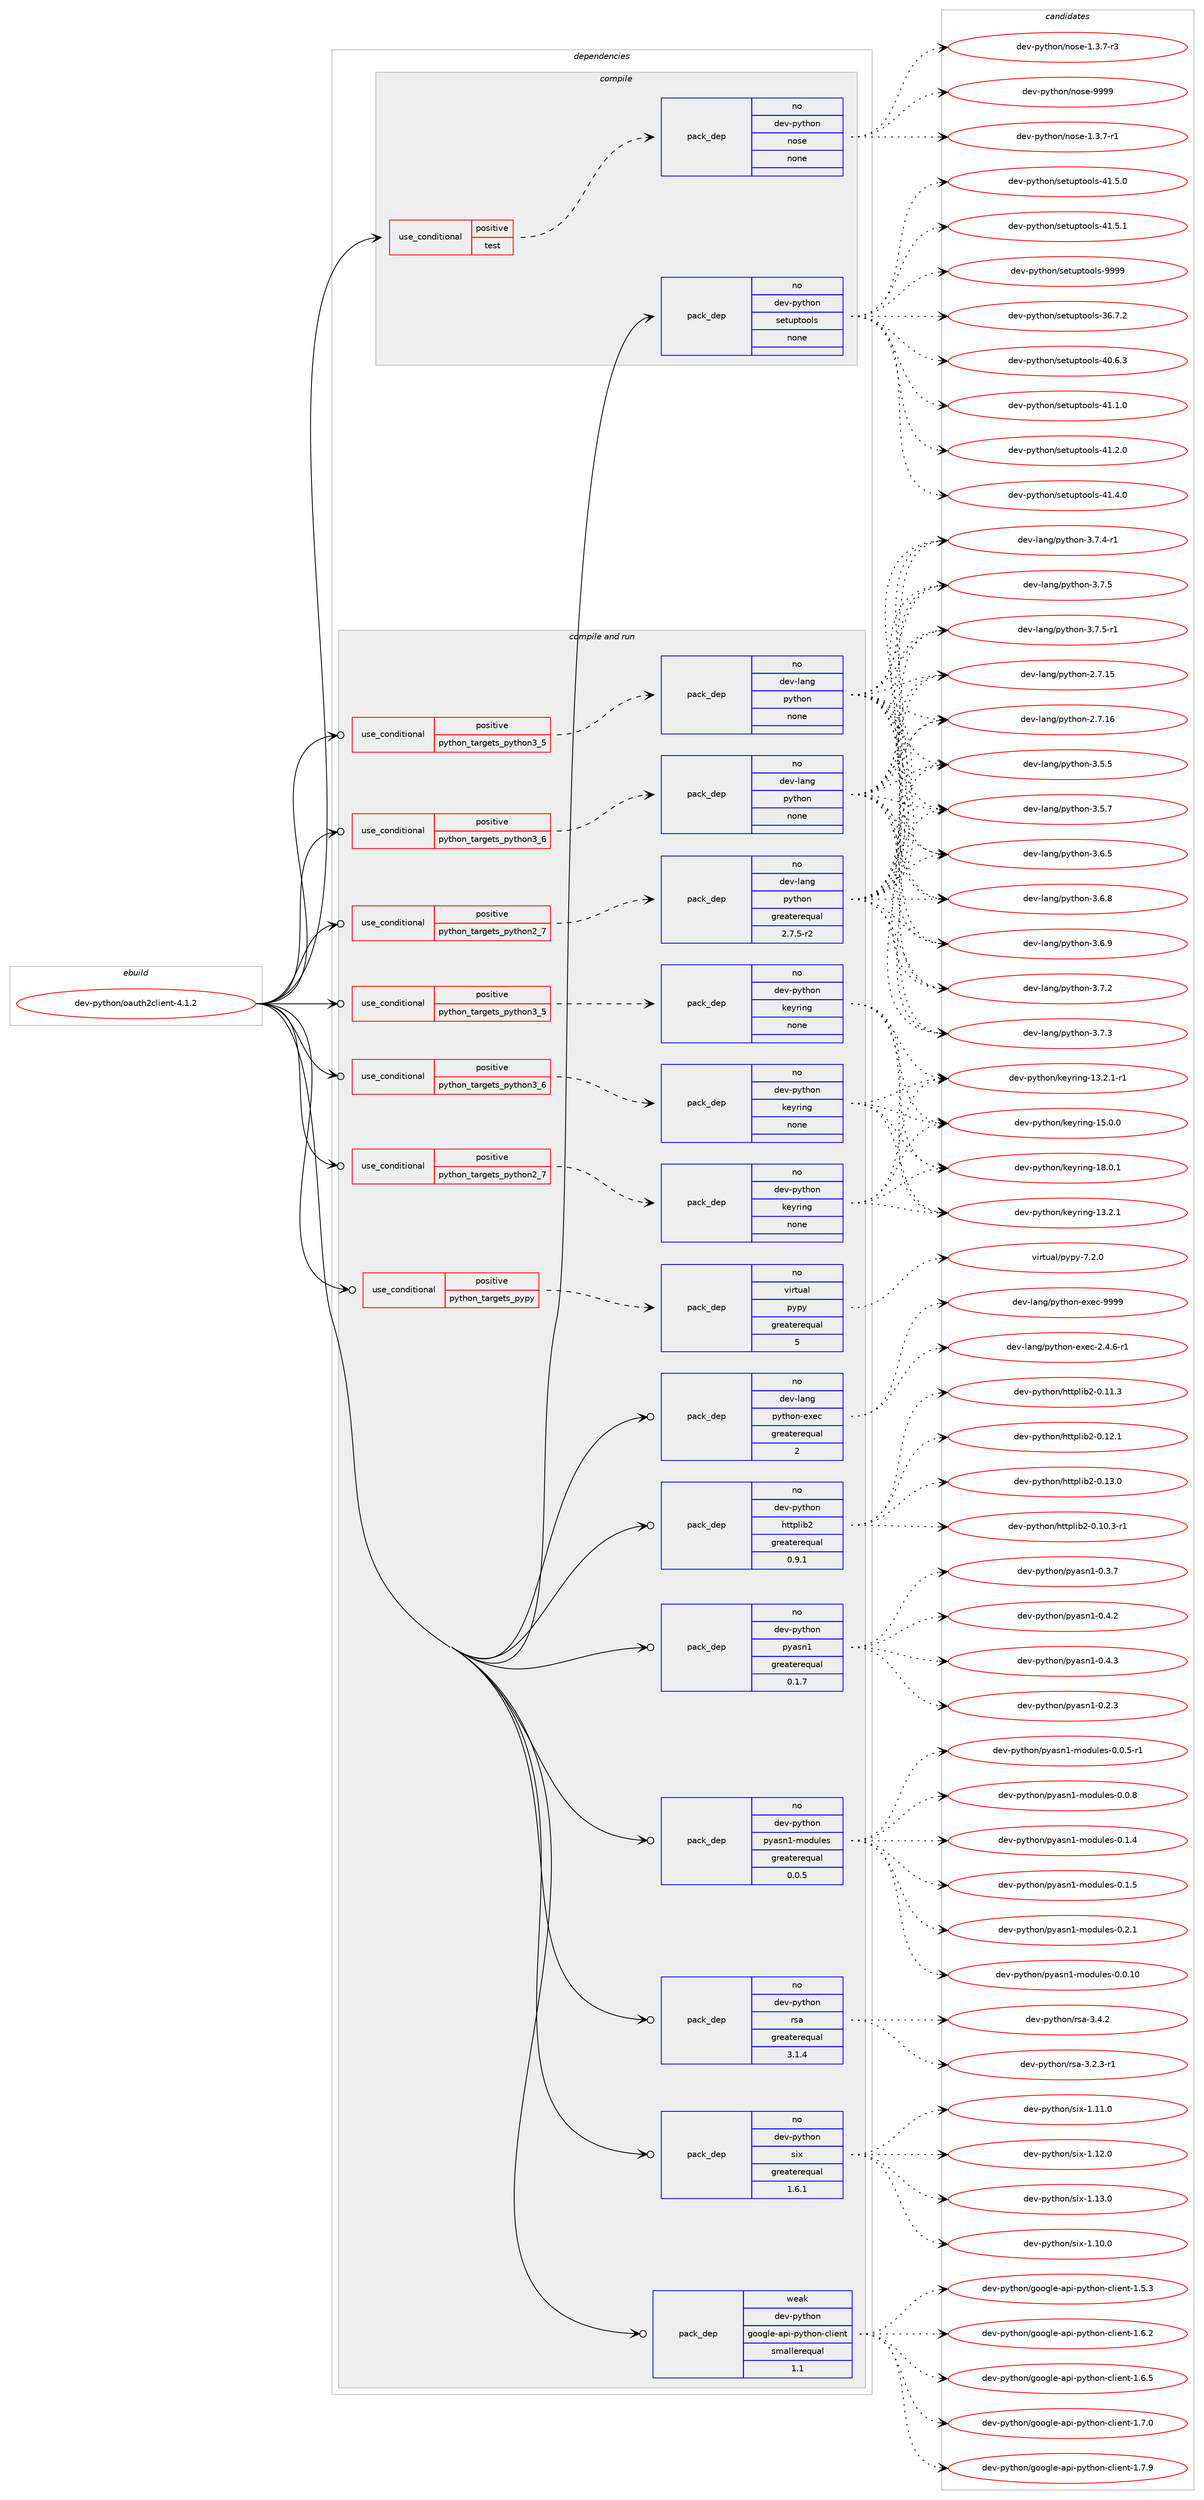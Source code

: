 digraph prolog {

# *************
# Graph options
# *************

newrank=true;
concentrate=true;
compound=true;
graph [rankdir=LR,fontname=Helvetica,fontsize=10,ranksep=1.5];#, ranksep=2.5, nodesep=0.2];
edge  [arrowhead=vee];
node  [fontname=Helvetica,fontsize=10];

# **********
# The ebuild
# **********

subgraph cluster_leftcol {
color=gray;
rank=same;
label=<<i>ebuild</i>>;
id [label="dev-python/oauth2client-4.1.2", color=red, width=4, href="../dev-python/oauth2client-4.1.2.svg"];
}

# ****************
# The dependencies
# ****************

subgraph cluster_midcol {
color=gray;
label=<<i>dependencies</i>>;
subgraph cluster_compile {
fillcolor="#eeeeee";
style=filled;
label=<<i>compile</i>>;
subgraph cond143465 {
dependency617610 [label=<<TABLE BORDER="0" CELLBORDER="1" CELLSPACING="0" CELLPADDING="4"><TR><TD ROWSPAN="3" CELLPADDING="10">use_conditional</TD></TR><TR><TD>positive</TD></TR><TR><TD>test</TD></TR></TABLE>>, shape=none, color=red];
subgraph pack462337 {
dependency617611 [label=<<TABLE BORDER="0" CELLBORDER="1" CELLSPACING="0" CELLPADDING="4" WIDTH="220"><TR><TD ROWSPAN="6" CELLPADDING="30">pack_dep</TD></TR><TR><TD WIDTH="110">no</TD></TR><TR><TD>dev-python</TD></TR><TR><TD>nose</TD></TR><TR><TD>none</TD></TR><TR><TD></TD></TR></TABLE>>, shape=none, color=blue];
}
dependency617610:e -> dependency617611:w [weight=20,style="dashed",arrowhead="vee"];
}
id:e -> dependency617610:w [weight=20,style="solid",arrowhead="vee"];
subgraph pack462338 {
dependency617612 [label=<<TABLE BORDER="0" CELLBORDER="1" CELLSPACING="0" CELLPADDING="4" WIDTH="220"><TR><TD ROWSPAN="6" CELLPADDING="30">pack_dep</TD></TR><TR><TD WIDTH="110">no</TD></TR><TR><TD>dev-python</TD></TR><TR><TD>setuptools</TD></TR><TR><TD>none</TD></TR><TR><TD></TD></TR></TABLE>>, shape=none, color=blue];
}
id:e -> dependency617612:w [weight=20,style="solid",arrowhead="vee"];
}
subgraph cluster_compileandrun {
fillcolor="#eeeeee";
style=filled;
label=<<i>compile and run</i>>;
subgraph cond143466 {
dependency617613 [label=<<TABLE BORDER="0" CELLBORDER="1" CELLSPACING="0" CELLPADDING="4"><TR><TD ROWSPAN="3" CELLPADDING="10">use_conditional</TD></TR><TR><TD>positive</TD></TR><TR><TD>python_targets_pypy</TD></TR></TABLE>>, shape=none, color=red];
subgraph pack462339 {
dependency617614 [label=<<TABLE BORDER="0" CELLBORDER="1" CELLSPACING="0" CELLPADDING="4" WIDTH="220"><TR><TD ROWSPAN="6" CELLPADDING="30">pack_dep</TD></TR><TR><TD WIDTH="110">no</TD></TR><TR><TD>virtual</TD></TR><TR><TD>pypy</TD></TR><TR><TD>greaterequal</TD></TR><TR><TD>5</TD></TR></TABLE>>, shape=none, color=blue];
}
dependency617613:e -> dependency617614:w [weight=20,style="dashed",arrowhead="vee"];
}
id:e -> dependency617613:w [weight=20,style="solid",arrowhead="odotvee"];
subgraph cond143467 {
dependency617615 [label=<<TABLE BORDER="0" CELLBORDER="1" CELLSPACING="0" CELLPADDING="4"><TR><TD ROWSPAN="3" CELLPADDING="10">use_conditional</TD></TR><TR><TD>positive</TD></TR><TR><TD>python_targets_python2_7</TD></TR></TABLE>>, shape=none, color=red];
subgraph pack462340 {
dependency617616 [label=<<TABLE BORDER="0" CELLBORDER="1" CELLSPACING="0" CELLPADDING="4" WIDTH="220"><TR><TD ROWSPAN="6" CELLPADDING="30">pack_dep</TD></TR><TR><TD WIDTH="110">no</TD></TR><TR><TD>dev-lang</TD></TR><TR><TD>python</TD></TR><TR><TD>greaterequal</TD></TR><TR><TD>2.7.5-r2</TD></TR></TABLE>>, shape=none, color=blue];
}
dependency617615:e -> dependency617616:w [weight=20,style="dashed",arrowhead="vee"];
}
id:e -> dependency617615:w [weight=20,style="solid",arrowhead="odotvee"];
subgraph cond143468 {
dependency617617 [label=<<TABLE BORDER="0" CELLBORDER="1" CELLSPACING="0" CELLPADDING="4"><TR><TD ROWSPAN="3" CELLPADDING="10">use_conditional</TD></TR><TR><TD>positive</TD></TR><TR><TD>python_targets_python2_7</TD></TR></TABLE>>, shape=none, color=red];
subgraph pack462341 {
dependency617618 [label=<<TABLE BORDER="0" CELLBORDER="1" CELLSPACING="0" CELLPADDING="4" WIDTH="220"><TR><TD ROWSPAN="6" CELLPADDING="30">pack_dep</TD></TR><TR><TD WIDTH="110">no</TD></TR><TR><TD>dev-python</TD></TR><TR><TD>keyring</TD></TR><TR><TD>none</TD></TR><TR><TD></TD></TR></TABLE>>, shape=none, color=blue];
}
dependency617617:e -> dependency617618:w [weight=20,style="dashed",arrowhead="vee"];
}
id:e -> dependency617617:w [weight=20,style="solid",arrowhead="odotvee"];
subgraph cond143469 {
dependency617619 [label=<<TABLE BORDER="0" CELLBORDER="1" CELLSPACING="0" CELLPADDING="4"><TR><TD ROWSPAN="3" CELLPADDING="10">use_conditional</TD></TR><TR><TD>positive</TD></TR><TR><TD>python_targets_python3_5</TD></TR></TABLE>>, shape=none, color=red];
subgraph pack462342 {
dependency617620 [label=<<TABLE BORDER="0" CELLBORDER="1" CELLSPACING="0" CELLPADDING="4" WIDTH="220"><TR><TD ROWSPAN="6" CELLPADDING="30">pack_dep</TD></TR><TR><TD WIDTH="110">no</TD></TR><TR><TD>dev-lang</TD></TR><TR><TD>python</TD></TR><TR><TD>none</TD></TR><TR><TD></TD></TR></TABLE>>, shape=none, color=blue];
}
dependency617619:e -> dependency617620:w [weight=20,style="dashed",arrowhead="vee"];
}
id:e -> dependency617619:w [weight=20,style="solid",arrowhead="odotvee"];
subgraph cond143470 {
dependency617621 [label=<<TABLE BORDER="0" CELLBORDER="1" CELLSPACING="0" CELLPADDING="4"><TR><TD ROWSPAN="3" CELLPADDING="10">use_conditional</TD></TR><TR><TD>positive</TD></TR><TR><TD>python_targets_python3_5</TD></TR></TABLE>>, shape=none, color=red];
subgraph pack462343 {
dependency617622 [label=<<TABLE BORDER="0" CELLBORDER="1" CELLSPACING="0" CELLPADDING="4" WIDTH="220"><TR><TD ROWSPAN="6" CELLPADDING="30">pack_dep</TD></TR><TR><TD WIDTH="110">no</TD></TR><TR><TD>dev-python</TD></TR><TR><TD>keyring</TD></TR><TR><TD>none</TD></TR><TR><TD></TD></TR></TABLE>>, shape=none, color=blue];
}
dependency617621:e -> dependency617622:w [weight=20,style="dashed",arrowhead="vee"];
}
id:e -> dependency617621:w [weight=20,style="solid",arrowhead="odotvee"];
subgraph cond143471 {
dependency617623 [label=<<TABLE BORDER="0" CELLBORDER="1" CELLSPACING="0" CELLPADDING="4"><TR><TD ROWSPAN="3" CELLPADDING="10">use_conditional</TD></TR><TR><TD>positive</TD></TR><TR><TD>python_targets_python3_6</TD></TR></TABLE>>, shape=none, color=red];
subgraph pack462344 {
dependency617624 [label=<<TABLE BORDER="0" CELLBORDER="1" CELLSPACING="0" CELLPADDING="4" WIDTH="220"><TR><TD ROWSPAN="6" CELLPADDING="30">pack_dep</TD></TR><TR><TD WIDTH="110">no</TD></TR><TR><TD>dev-lang</TD></TR><TR><TD>python</TD></TR><TR><TD>none</TD></TR><TR><TD></TD></TR></TABLE>>, shape=none, color=blue];
}
dependency617623:e -> dependency617624:w [weight=20,style="dashed",arrowhead="vee"];
}
id:e -> dependency617623:w [weight=20,style="solid",arrowhead="odotvee"];
subgraph cond143472 {
dependency617625 [label=<<TABLE BORDER="0" CELLBORDER="1" CELLSPACING="0" CELLPADDING="4"><TR><TD ROWSPAN="3" CELLPADDING="10">use_conditional</TD></TR><TR><TD>positive</TD></TR><TR><TD>python_targets_python3_6</TD></TR></TABLE>>, shape=none, color=red];
subgraph pack462345 {
dependency617626 [label=<<TABLE BORDER="0" CELLBORDER="1" CELLSPACING="0" CELLPADDING="4" WIDTH="220"><TR><TD ROWSPAN="6" CELLPADDING="30">pack_dep</TD></TR><TR><TD WIDTH="110">no</TD></TR><TR><TD>dev-python</TD></TR><TR><TD>keyring</TD></TR><TR><TD>none</TD></TR><TR><TD></TD></TR></TABLE>>, shape=none, color=blue];
}
dependency617625:e -> dependency617626:w [weight=20,style="dashed",arrowhead="vee"];
}
id:e -> dependency617625:w [weight=20,style="solid",arrowhead="odotvee"];
subgraph pack462346 {
dependency617627 [label=<<TABLE BORDER="0" CELLBORDER="1" CELLSPACING="0" CELLPADDING="4" WIDTH="220"><TR><TD ROWSPAN="6" CELLPADDING="30">pack_dep</TD></TR><TR><TD WIDTH="110">no</TD></TR><TR><TD>dev-lang</TD></TR><TR><TD>python-exec</TD></TR><TR><TD>greaterequal</TD></TR><TR><TD>2</TD></TR></TABLE>>, shape=none, color=blue];
}
id:e -> dependency617627:w [weight=20,style="solid",arrowhead="odotvee"];
subgraph pack462347 {
dependency617628 [label=<<TABLE BORDER="0" CELLBORDER="1" CELLSPACING="0" CELLPADDING="4" WIDTH="220"><TR><TD ROWSPAN="6" CELLPADDING="30">pack_dep</TD></TR><TR><TD WIDTH="110">no</TD></TR><TR><TD>dev-python</TD></TR><TR><TD>httplib2</TD></TR><TR><TD>greaterequal</TD></TR><TR><TD>0.9.1</TD></TR></TABLE>>, shape=none, color=blue];
}
id:e -> dependency617628:w [weight=20,style="solid",arrowhead="odotvee"];
subgraph pack462348 {
dependency617629 [label=<<TABLE BORDER="0" CELLBORDER="1" CELLSPACING="0" CELLPADDING="4" WIDTH="220"><TR><TD ROWSPAN="6" CELLPADDING="30">pack_dep</TD></TR><TR><TD WIDTH="110">no</TD></TR><TR><TD>dev-python</TD></TR><TR><TD>pyasn1</TD></TR><TR><TD>greaterequal</TD></TR><TR><TD>0.1.7</TD></TR></TABLE>>, shape=none, color=blue];
}
id:e -> dependency617629:w [weight=20,style="solid",arrowhead="odotvee"];
subgraph pack462349 {
dependency617630 [label=<<TABLE BORDER="0" CELLBORDER="1" CELLSPACING="0" CELLPADDING="4" WIDTH="220"><TR><TD ROWSPAN="6" CELLPADDING="30">pack_dep</TD></TR><TR><TD WIDTH="110">no</TD></TR><TR><TD>dev-python</TD></TR><TR><TD>pyasn1-modules</TD></TR><TR><TD>greaterequal</TD></TR><TR><TD>0.0.5</TD></TR></TABLE>>, shape=none, color=blue];
}
id:e -> dependency617630:w [weight=20,style="solid",arrowhead="odotvee"];
subgraph pack462350 {
dependency617631 [label=<<TABLE BORDER="0" CELLBORDER="1" CELLSPACING="0" CELLPADDING="4" WIDTH="220"><TR><TD ROWSPAN="6" CELLPADDING="30">pack_dep</TD></TR><TR><TD WIDTH="110">no</TD></TR><TR><TD>dev-python</TD></TR><TR><TD>rsa</TD></TR><TR><TD>greaterequal</TD></TR><TR><TD>3.1.4</TD></TR></TABLE>>, shape=none, color=blue];
}
id:e -> dependency617631:w [weight=20,style="solid",arrowhead="odotvee"];
subgraph pack462351 {
dependency617632 [label=<<TABLE BORDER="0" CELLBORDER="1" CELLSPACING="0" CELLPADDING="4" WIDTH="220"><TR><TD ROWSPAN="6" CELLPADDING="30">pack_dep</TD></TR><TR><TD WIDTH="110">no</TD></TR><TR><TD>dev-python</TD></TR><TR><TD>six</TD></TR><TR><TD>greaterequal</TD></TR><TR><TD>1.6.1</TD></TR></TABLE>>, shape=none, color=blue];
}
id:e -> dependency617632:w [weight=20,style="solid",arrowhead="odotvee"];
subgraph pack462352 {
dependency617633 [label=<<TABLE BORDER="0" CELLBORDER="1" CELLSPACING="0" CELLPADDING="4" WIDTH="220"><TR><TD ROWSPAN="6" CELLPADDING="30">pack_dep</TD></TR><TR><TD WIDTH="110">weak</TD></TR><TR><TD>dev-python</TD></TR><TR><TD>google-api-python-client</TD></TR><TR><TD>smallerequal</TD></TR><TR><TD>1.1</TD></TR></TABLE>>, shape=none, color=blue];
}
id:e -> dependency617633:w [weight=20,style="solid",arrowhead="odotvee"];
}
subgraph cluster_run {
fillcolor="#eeeeee";
style=filled;
label=<<i>run</i>>;
}
}

# **************
# The candidates
# **************

subgraph cluster_choices {
rank=same;
color=gray;
label=<<i>candidates</i>>;

subgraph choice462337 {
color=black;
nodesep=1;
choice10010111845112121116104111110471101111151014549465146554511449 [label="dev-python/nose-1.3.7-r1", color=red, width=4,href="../dev-python/nose-1.3.7-r1.svg"];
choice10010111845112121116104111110471101111151014549465146554511451 [label="dev-python/nose-1.3.7-r3", color=red, width=4,href="../dev-python/nose-1.3.7-r3.svg"];
choice10010111845112121116104111110471101111151014557575757 [label="dev-python/nose-9999", color=red, width=4,href="../dev-python/nose-9999.svg"];
dependency617611:e -> choice10010111845112121116104111110471101111151014549465146554511449:w [style=dotted,weight="100"];
dependency617611:e -> choice10010111845112121116104111110471101111151014549465146554511451:w [style=dotted,weight="100"];
dependency617611:e -> choice10010111845112121116104111110471101111151014557575757:w [style=dotted,weight="100"];
}
subgraph choice462338 {
color=black;
nodesep=1;
choice100101118451121211161041111104711510111611711211611111110811545515446554650 [label="dev-python/setuptools-36.7.2", color=red, width=4,href="../dev-python/setuptools-36.7.2.svg"];
choice100101118451121211161041111104711510111611711211611111110811545524846544651 [label="dev-python/setuptools-40.6.3", color=red, width=4,href="../dev-python/setuptools-40.6.3.svg"];
choice100101118451121211161041111104711510111611711211611111110811545524946494648 [label="dev-python/setuptools-41.1.0", color=red, width=4,href="../dev-python/setuptools-41.1.0.svg"];
choice100101118451121211161041111104711510111611711211611111110811545524946504648 [label="dev-python/setuptools-41.2.0", color=red, width=4,href="../dev-python/setuptools-41.2.0.svg"];
choice100101118451121211161041111104711510111611711211611111110811545524946524648 [label="dev-python/setuptools-41.4.0", color=red, width=4,href="../dev-python/setuptools-41.4.0.svg"];
choice100101118451121211161041111104711510111611711211611111110811545524946534648 [label="dev-python/setuptools-41.5.0", color=red, width=4,href="../dev-python/setuptools-41.5.0.svg"];
choice100101118451121211161041111104711510111611711211611111110811545524946534649 [label="dev-python/setuptools-41.5.1", color=red, width=4,href="../dev-python/setuptools-41.5.1.svg"];
choice10010111845112121116104111110471151011161171121161111111081154557575757 [label="dev-python/setuptools-9999", color=red, width=4,href="../dev-python/setuptools-9999.svg"];
dependency617612:e -> choice100101118451121211161041111104711510111611711211611111110811545515446554650:w [style=dotted,weight="100"];
dependency617612:e -> choice100101118451121211161041111104711510111611711211611111110811545524846544651:w [style=dotted,weight="100"];
dependency617612:e -> choice100101118451121211161041111104711510111611711211611111110811545524946494648:w [style=dotted,weight="100"];
dependency617612:e -> choice100101118451121211161041111104711510111611711211611111110811545524946504648:w [style=dotted,weight="100"];
dependency617612:e -> choice100101118451121211161041111104711510111611711211611111110811545524946524648:w [style=dotted,weight="100"];
dependency617612:e -> choice100101118451121211161041111104711510111611711211611111110811545524946534648:w [style=dotted,weight="100"];
dependency617612:e -> choice100101118451121211161041111104711510111611711211611111110811545524946534649:w [style=dotted,weight="100"];
dependency617612:e -> choice10010111845112121116104111110471151011161171121161111111081154557575757:w [style=dotted,weight="100"];
}
subgraph choice462339 {
color=black;
nodesep=1;
choice1181051141161179710847112121112121455546504648 [label="virtual/pypy-7.2.0", color=red, width=4,href="../virtual/pypy-7.2.0.svg"];
dependency617614:e -> choice1181051141161179710847112121112121455546504648:w [style=dotted,weight="100"];
}
subgraph choice462340 {
color=black;
nodesep=1;
choice10010111845108971101034711212111610411111045504655464953 [label="dev-lang/python-2.7.15", color=red, width=4,href="../dev-lang/python-2.7.15.svg"];
choice10010111845108971101034711212111610411111045504655464954 [label="dev-lang/python-2.7.16", color=red, width=4,href="../dev-lang/python-2.7.16.svg"];
choice100101118451089711010347112121116104111110455146534653 [label="dev-lang/python-3.5.5", color=red, width=4,href="../dev-lang/python-3.5.5.svg"];
choice100101118451089711010347112121116104111110455146534655 [label="dev-lang/python-3.5.7", color=red, width=4,href="../dev-lang/python-3.5.7.svg"];
choice100101118451089711010347112121116104111110455146544653 [label="dev-lang/python-3.6.5", color=red, width=4,href="../dev-lang/python-3.6.5.svg"];
choice100101118451089711010347112121116104111110455146544656 [label="dev-lang/python-3.6.8", color=red, width=4,href="../dev-lang/python-3.6.8.svg"];
choice100101118451089711010347112121116104111110455146544657 [label="dev-lang/python-3.6.9", color=red, width=4,href="../dev-lang/python-3.6.9.svg"];
choice100101118451089711010347112121116104111110455146554650 [label="dev-lang/python-3.7.2", color=red, width=4,href="../dev-lang/python-3.7.2.svg"];
choice100101118451089711010347112121116104111110455146554651 [label="dev-lang/python-3.7.3", color=red, width=4,href="../dev-lang/python-3.7.3.svg"];
choice1001011184510897110103471121211161041111104551465546524511449 [label="dev-lang/python-3.7.4-r1", color=red, width=4,href="../dev-lang/python-3.7.4-r1.svg"];
choice100101118451089711010347112121116104111110455146554653 [label="dev-lang/python-3.7.5", color=red, width=4,href="../dev-lang/python-3.7.5.svg"];
choice1001011184510897110103471121211161041111104551465546534511449 [label="dev-lang/python-3.7.5-r1", color=red, width=4,href="../dev-lang/python-3.7.5-r1.svg"];
dependency617616:e -> choice10010111845108971101034711212111610411111045504655464953:w [style=dotted,weight="100"];
dependency617616:e -> choice10010111845108971101034711212111610411111045504655464954:w [style=dotted,weight="100"];
dependency617616:e -> choice100101118451089711010347112121116104111110455146534653:w [style=dotted,weight="100"];
dependency617616:e -> choice100101118451089711010347112121116104111110455146534655:w [style=dotted,weight="100"];
dependency617616:e -> choice100101118451089711010347112121116104111110455146544653:w [style=dotted,weight="100"];
dependency617616:e -> choice100101118451089711010347112121116104111110455146544656:w [style=dotted,weight="100"];
dependency617616:e -> choice100101118451089711010347112121116104111110455146544657:w [style=dotted,weight="100"];
dependency617616:e -> choice100101118451089711010347112121116104111110455146554650:w [style=dotted,weight="100"];
dependency617616:e -> choice100101118451089711010347112121116104111110455146554651:w [style=dotted,weight="100"];
dependency617616:e -> choice1001011184510897110103471121211161041111104551465546524511449:w [style=dotted,weight="100"];
dependency617616:e -> choice100101118451089711010347112121116104111110455146554653:w [style=dotted,weight="100"];
dependency617616:e -> choice1001011184510897110103471121211161041111104551465546534511449:w [style=dotted,weight="100"];
}
subgraph choice462341 {
color=black;
nodesep=1;
choice100101118451121211161041111104710710112111410511010345495146504649 [label="dev-python/keyring-13.2.1", color=red, width=4,href="../dev-python/keyring-13.2.1.svg"];
choice1001011184511212111610411111047107101121114105110103454951465046494511449 [label="dev-python/keyring-13.2.1-r1", color=red, width=4,href="../dev-python/keyring-13.2.1-r1.svg"];
choice100101118451121211161041111104710710112111410511010345495346484648 [label="dev-python/keyring-15.0.0", color=red, width=4,href="../dev-python/keyring-15.0.0.svg"];
choice100101118451121211161041111104710710112111410511010345495646484649 [label="dev-python/keyring-18.0.1", color=red, width=4,href="../dev-python/keyring-18.0.1.svg"];
dependency617618:e -> choice100101118451121211161041111104710710112111410511010345495146504649:w [style=dotted,weight="100"];
dependency617618:e -> choice1001011184511212111610411111047107101121114105110103454951465046494511449:w [style=dotted,weight="100"];
dependency617618:e -> choice100101118451121211161041111104710710112111410511010345495346484648:w [style=dotted,weight="100"];
dependency617618:e -> choice100101118451121211161041111104710710112111410511010345495646484649:w [style=dotted,weight="100"];
}
subgraph choice462342 {
color=black;
nodesep=1;
choice10010111845108971101034711212111610411111045504655464953 [label="dev-lang/python-2.7.15", color=red, width=4,href="../dev-lang/python-2.7.15.svg"];
choice10010111845108971101034711212111610411111045504655464954 [label="dev-lang/python-2.7.16", color=red, width=4,href="../dev-lang/python-2.7.16.svg"];
choice100101118451089711010347112121116104111110455146534653 [label="dev-lang/python-3.5.5", color=red, width=4,href="../dev-lang/python-3.5.5.svg"];
choice100101118451089711010347112121116104111110455146534655 [label="dev-lang/python-3.5.7", color=red, width=4,href="../dev-lang/python-3.5.7.svg"];
choice100101118451089711010347112121116104111110455146544653 [label="dev-lang/python-3.6.5", color=red, width=4,href="../dev-lang/python-3.6.5.svg"];
choice100101118451089711010347112121116104111110455146544656 [label="dev-lang/python-3.6.8", color=red, width=4,href="../dev-lang/python-3.6.8.svg"];
choice100101118451089711010347112121116104111110455146544657 [label="dev-lang/python-3.6.9", color=red, width=4,href="../dev-lang/python-3.6.9.svg"];
choice100101118451089711010347112121116104111110455146554650 [label="dev-lang/python-3.7.2", color=red, width=4,href="../dev-lang/python-3.7.2.svg"];
choice100101118451089711010347112121116104111110455146554651 [label="dev-lang/python-3.7.3", color=red, width=4,href="../dev-lang/python-3.7.3.svg"];
choice1001011184510897110103471121211161041111104551465546524511449 [label="dev-lang/python-3.7.4-r1", color=red, width=4,href="../dev-lang/python-3.7.4-r1.svg"];
choice100101118451089711010347112121116104111110455146554653 [label="dev-lang/python-3.7.5", color=red, width=4,href="../dev-lang/python-3.7.5.svg"];
choice1001011184510897110103471121211161041111104551465546534511449 [label="dev-lang/python-3.7.5-r1", color=red, width=4,href="../dev-lang/python-3.7.5-r1.svg"];
dependency617620:e -> choice10010111845108971101034711212111610411111045504655464953:w [style=dotted,weight="100"];
dependency617620:e -> choice10010111845108971101034711212111610411111045504655464954:w [style=dotted,weight="100"];
dependency617620:e -> choice100101118451089711010347112121116104111110455146534653:w [style=dotted,weight="100"];
dependency617620:e -> choice100101118451089711010347112121116104111110455146534655:w [style=dotted,weight="100"];
dependency617620:e -> choice100101118451089711010347112121116104111110455146544653:w [style=dotted,weight="100"];
dependency617620:e -> choice100101118451089711010347112121116104111110455146544656:w [style=dotted,weight="100"];
dependency617620:e -> choice100101118451089711010347112121116104111110455146544657:w [style=dotted,weight="100"];
dependency617620:e -> choice100101118451089711010347112121116104111110455146554650:w [style=dotted,weight="100"];
dependency617620:e -> choice100101118451089711010347112121116104111110455146554651:w [style=dotted,weight="100"];
dependency617620:e -> choice1001011184510897110103471121211161041111104551465546524511449:w [style=dotted,weight="100"];
dependency617620:e -> choice100101118451089711010347112121116104111110455146554653:w [style=dotted,weight="100"];
dependency617620:e -> choice1001011184510897110103471121211161041111104551465546534511449:w [style=dotted,weight="100"];
}
subgraph choice462343 {
color=black;
nodesep=1;
choice100101118451121211161041111104710710112111410511010345495146504649 [label="dev-python/keyring-13.2.1", color=red, width=4,href="../dev-python/keyring-13.2.1.svg"];
choice1001011184511212111610411111047107101121114105110103454951465046494511449 [label="dev-python/keyring-13.2.1-r1", color=red, width=4,href="../dev-python/keyring-13.2.1-r1.svg"];
choice100101118451121211161041111104710710112111410511010345495346484648 [label="dev-python/keyring-15.0.0", color=red, width=4,href="../dev-python/keyring-15.0.0.svg"];
choice100101118451121211161041111104710710112111410511010345495646484649 [label="dev-python/keyring-18.0.1", color=red, width=4,href="../dev-python/keyring-18.0.1.svg"];
dependency617622:e -> choice100101118451121211161041111104710710112111410511010345495146504649:w [style=dotted,weight="100"];
dependency617622:e -> choice1001011184511212111610411111047107101121114105110103454951465046494511449:w [style=dotted,weight="100"];
dependency617622:e -> choice100101118451121211161041111104710710112111410511010345495346484648:w [style=dotted,weight="100"];
dependency617622:e -> choice100101118451121211161041111104710710112111410511010345495646484649:w [style=dotted,weight="100"];
}
subgraph choice462344 {
color=black;
nodesep=1;
choice10010111845108971101034711212111610411111045504655464953 [label="dev-lang/python-2.7.15", color=red, width=4,href="../dev-lang/python-2.7.15.svg"];
choice10010111845108971101034711212111610411111045504655464954 [label="dev-lang/python-2.7.16", color=red, width=4,href="../dev-lang/python-2.7.16.svg"];
choice100101118451089711010347112121116104111110455146534653 [label="dev-lang/python-3.5.5", color=red, width=4,href="../dev-lang/python-3.5.5.svg"];
choice100101118451089711010347112121116104111110455146534655 [label="dev-lang/python-3.5.7", color=red, width=4,href="../dev-lang/python-3.5.7.svg"];
choice100101118451089711010347112121116104111110455146544653 [label="dev-lang/python-3.6.5", color=red, width=4,href="../dev-lang/python-3.6.5.svg"];
choice100101118451089711010347112121116104111110455146544656 [label="dev-lang/python-3.6.8", color=red, width=4,href="../dev-lang/python-3.6.8.svg"];
choice100101118451089711010347112121116104111110455146544657 [label="dev-lang/python-3.6.9", color=red, width=4,href="../dev-lang/python-3.6.9.svg"];
choice100101118451089711010347112121116104111110455146554650 [label="dev-lang/python-3.7.2", color=red, width=4,href="../dev-lang/python-3.7.2.svg"];
choice100101118451089711010347112121116104111110455146554651 [label="dev-lang/python-3.7.3", color=red, width=4,href="../dev-lang/python-3.7.3.svg"];
choice1001011184510897110103471121211161041111104551465546524511449 [label="dev-lang/python-3.7.4-r1", color=red, width=4,href="../dev-lang/python-3.7.4-r1.svg"];
choice100101118451089711010347112121116104111110455146554653 [label="dev-lang/python-3.7.5", color=red, width=4,href="../dev-lang/python-3.7.5.svg"];
choice1001011184510897110103471121211161041111104551465546534511449 [label="dev-lang/python-3.7.5-r1", color=red, width=4,href="../dev-lang/python-3.7.5-r1.svg"];
dependency617624:e -> choice10010111845108971101034711212111610411111045504655464953:w [style=dotted,weight="100"];
dependency617624:e -> choice10010111845108971101034711212111610411111045504655464954:w [style=dotted,weight="100"];
dependency617624:e -> choice100101118451089711010347112121116104111110455146534653:w [style=dotted,weight="100"];
dependency617624:e -> choice100101118451089711010347112121116104111110455146534655:w [style=dotted,weight="100"];
dependency617624:e -> choice100101118451089711010347112121116104111110455146544653:w [style=dotted,weight="100"];
dependency617624:e -> choice100101118451089711010347112121116104111110455146544656:w [style=dotted,weight="100"];
dependency617624:e -> choice100101118451089711010347112121116104111110455146544657:w [style=dotted,weight="100"];
dependency617624:e -> choice100101118451089711010347112121116104111110455146554650:w [style=dotted,weight="100"];
dependency617624:e -> choice100101118451089711010347112121116104111110455146554651:w [style=dotted,weight="100"];
dependency617624:e -> choice1001011184510897110103471121211161041111104551465546524511449:w [style=dotted,weight="100"];
dependency617624:e -> choice100101118451089711010347112121116104111110455146554653:w [style=dotted,weight="100"];
dependency617624:e -> choice1001011184510897110103471121211161041111104551465546534511449:w [style=dotted,weight="100"];
}
subgraph choice462345 {
color=black;
nodesep=1;
choice100101118451121211161041111104710710112111410511010345495146504649 [label="dev-python/keyring-13.2.1", color=red, width=4,href="../dev-python/keyring-13.2.1.svg"];
choice1001011184511212111610411111047107101121114105110103454951465046494511449 [label="dev-python/keyring-13.2.1-r1", color=red, width=4,href="../dev-python/keyring-13.2.1-r1.svg"];
choice100101118451121211161041111104710710112111410511010345495346484648 [label="dev-python/keyring-15.0.0", color=red, width=4,href="../dev-python/keyring-15.0.0.svg"];
choice100101118451121211161041111104710710112111410511010345495646484649 [label="dev-python/keyring-18.0.1", color=red, width=4,href="../dev-python/keyring-18.0.1.svg"];
dependency617626:e -> choice100101118451121211161041111104710710112111410511010345495146504649:w [style=dotted,weight="100"];
dependency617626:e -> choice1001011184511212111610411111047107101121114105110103454951465046494511449:w [style=dotted,weight="100"];
dependency617626:e -> choice100101118451121211161041111104710710112111410511010345495346484648:w [style=dotted,weight="100"];
dependency617626:e -> choice100101118451121211161041111104710710112111410511010345495646484649:w [style=dotted,weight="100"];
}
subgraph choice462346 {
color=black;
nodesep=1;
choice10010111845108971101034711212111610411111045101120101994550465246544511449 [label="dev-lang/python-exec-2.4.6-r1", color=red, width=4,href="../dev-lang/python-exec-2.4.6-r1.svg"];
choice10010111845108971101034711212111610411111045101120101994557575757 [label="dev-lang/python-exec-9999", color=red, width=4,href="../dev-lang/python-exec-9999.svg"];
dependency617627:e -> choice10010111845108971101034711212111610411111045101120101994550465246544511449:w [style=dotted,weight="100"];
dependency617627:e -> choice10010111845108971101034711212111610411111045101120101994557575757:w [style=dotted,weight="100"];
}
subgraph choice462347 {
color=black;
nodesep=1;
choice10010111845112121116104111110471041161161121081059850454846494846514511449 [label="dev-python/httplib2-0.10.3-r1", color=red, width=4,href="../dev-python/httplib2-0.10.3-r1.svg"];
choice1001011184511212111610411111047104116116112108105985045484649494651 [label="dev-python/httplib2-0.11.3", color=red, width=4,href="../dev-python/httplib2-0.11.3.svg"];
choice1001011184511212111610411111047104116116112108105985045484649504649 [label="dev-python/httplib2-0.12.1", color=red, width=4,href="../dev-python/httplib2-0.12.1.svg"];
choice1001011184511212111610411111047104116116112108105985045484649514648 [label="dev-python/httplib2-0.13.0", color=red, width=4,href="../dev-python/httplib2-0.13.0.svg"];
dependency617628:e -> choice10010111845112121116104111110471041161161121081059850454846494846514511449:w [style=dotted,weight="100"];
dependency617628:e -> choice1001011184511212111610411111047104116116112108105985045484649494651:w [style=dotted,weight="100"];
dependency617628:e -> choice1001011184511212111610411111047104116116112108105985045484649504649:w [style=dotted,weight="100"];
dependency617628:e -> choice1001011184511212111610411111047104116116112108105985045484649514648:w [style=dotted,weight="100"];
}
subgraph choice462348 {
color=black;
nodesep=1;
choice10010111845112121116104111110471121219711511049454846504651 [label="dev-python/pyasn1-0.2.3", color=red, width=4,href="../dev-python/pyasn1-0.2.3.svg"];
choice10010111845112121116104111110471121219711511049454846514655 [label="dev-python/pyasn1-0.3.7", color=red, width=4,href="../dev-python/pyasn1-0.3.7.svg"];
choice10010111845112121116104111110471121219711511049454846524650 [label="dev-python/pyasn1-0.4.2", color=red, width=4,href="../dev-python/pyasn1-0.4.2.svg"];
choice10010111845112121116104111110471121219711511049454846524651 [label="dev-python/pyasn1-0.4.3", color=red, width=4,href="../dev-python/pyasn1-0.4.3.svg"];
dependency617629:e -> choice10010111845112121116104111110471121219711511049454846504651:w [style=dotted,weight="100"];
dependency617629:e -> choice10010111845112121116104111110471121219711511049454846514655:w [style=dotted,weight="100"];
dependency617629:e -> choice10010111845112121116104111110471121219711511049454846524650:w [style=dotted,weight="100"];
dependency617629:e -> choice10010111845112121116104111110471121219711511049454846524651:w [style=dotted,weight="100"];
}
subgraph choice462349 {
color=black;
nodesep=1;
choice100101118451121211161041111104711212197115110494510911110011710810111545484648464948 [label="dev-python/pyasn1-modules-0.0.10", color=red, width=4,href="../dev-python/pyasn1-modules-0.0.10.svg"];
choice10010111845112121116104111110471121219711511049451091111001171081011154548464846534511449 [label="dev-python/pyasn1-modules-0.0.5-r1", color=red, width=4,href="../dev-python/pyasn1-modules-0.0.5-r1.svg"];
choice1001011184511212111610411111047112121971151104945109111100117108101115454846484656 [label="dev-python/pyasn1-modules-0.0.8", color=red, width=4,href="../dev-python/pyasn1-modules-0.0.8.svg"];
choice1001011184511212111610411111047112121971151104945109111100117108101115454846494652 [label="dev-python/pyasn1-modules-0.1.4", color=red, width=4,href="../dev-python/pyasn1-modules-0.1.4.svg"];
choice1001011184511212111610411111047112121971151104945109111100117108101115454846494653 [label="dev-python/pyasn1-modules-0.1.5", color=red, width=4,href="../dev-python/pyasn1-modules-0.1.5.svg"];
choice1001011184511212111610411111047112121971151104945109111100117108101115454846504649 [label="dev-python/pyasn1-modules-0.2.1", color=red, width=4,href="../dev-python/pyasn1-modules-0.2.1.svg"];
dependency617630:e -> choice100101118451121211161041111104711212197115110494510911110011710810111545484648464948:w [style=dotted,weight="100"];
dependency617630:e -> choice10010111845112121116104111110471121219711511049451091111001171081011154548464846534511449:w [style=dotted,weight="100"];
dependency617630:e -> choice1001011184511212111610411111047112121971151104945109111100117108101115454846484656:w [style=dotted,weight="100"];
dependency617630:e -> choice1001011184511212111610411111047112121971151104945109111100117108101115454846494652:w [style=dotted,weight="100"];
dependency617630:e -> choice1001011184511212111610411111047112121971151104945109111100117108101115454846494653:w [style=dotted,weight="100"];
dependency617630:e -> choice1001011184511212111610411111047112121971151104945109111100117108101115454846504649:w [style=dotted,weight="100"];
}
subgraph choice462350 {
color=black;
nodesep=1;
choice1001011184511212111610411111047114115974551465046514511449 [label="dev-python/rsa-3.2.3-r1", color=red, width=4,href="../dev-python/rsa-3.2.3-r1.svg"];
choice100101118451121211161041111104711411597455146524650 [label="dev-python/rsa-3.4.2", color=red, width=4,href="../dev-python/rsa-3.4.2.svg"];
dependency617631:e -> choice1001011184511212111610411111047114115974551465046514511449:w [style=dotted,weight="100"];
dependency617631:e -> choice100101118451121211161041111104711411597455146524650:w [style=dotted,weight="100"];
}
subgraph choice462351 {
color=black;
nodesep=1;
choice100101118451121211161041111104711510512045494649484648 [label="dev-python/six-1.10.0", color=red, width=4,href="../dev-python/six-1.10.0.svg"];
choice100101118451121211161041111104711510512045494649494648 [label="dev-python/six-1.11.0", color=red, width=4,href="../dev-python/six-1.11.0.svg"];
choice100101118451121211161041111104711510512045494649504648 [label="dev-python/six-1.12.0", color=red, width=4,href="../dev-python/six-1.12.0.svg"];
choice100101118451121211161041111104711510512045494649514648 [label="dev-python/six-1.13.0", color=red, width=4,href="../dev-python/six-1.13.0.svg"];
dependency617632:e -> choice100101118451121211161041111104711510512045494649484648:w [style=dotted,weight="100"];
dependency617632:e -> choice100101118451121211161041111104711510512045494649494648:w [style=dotted,weight="100"];
dependency617632:e -> choice100101118451121211161041111104711510512045494649504648:w [style=dotted,weight="100"];
dependency617632:e -> choice100101118451121211161041111104711510512045494649514648:w [style=dotted,weight="100"];
}
subgraph choice462352 {
color=black;
nodesep=1;
choice10010111845112121116104111110471031111111031081014597112105451121211161041111104599108105101110116454946534651 [label="dev-python/google-api-python-client-1.5.3", color=red, width=4,href="../dev-python/google-api-python-client-1.5.3.svg"];
choice10010111845112121116104111110471031111111031081014597112105451121211161041111104599108105101110116454946544650 [label="dev-python/google-api-python-client-1.6.2", color=red, width=4,href="../dev-python/google-api-python-client-1.6.2.svg"];
choice10010111845112121116104111110471031111111031081014597112105451121211161041111104599108105101110116454946544653 [label="dev-python/google-api-python-client-1.6.5", color=red, width=4,href="../dev-python/google-api-python-client-1.6.5.svg"];
choice10010111845112121116104111110471031111111031081014597112105451121211161041111104599108105101110116454946554648 [label="dev-python/google-api-python-client-1.7.0", color=red, width=4,href="../dev-python/google-api-python-client-1.7.0.svg"];
choice10010111845112121116104111110471031111111031081014597112105451121211161041111104599108105101110116454946554657 [label="dev-python/google-api-python-client-1.7.9", color=red, width=4,href="../dev-python/google-api-python-client-1.7.9.svg"];
dependency617633:e -> choice10010111845112121116104111110471031111111031081014597112105451121211161041111104599108105101110116454946534651:w [style=dotted,weight="100"];
dependency617633:e -> choice10010111845112121116104111110471031111111031081014597112105451121211161041111104599108105101110116454946544650:w [style=dotted,weight="100"];
dependency617633:e -> choice10010111845112121116104111110471031111111031081014597112105451121211161041111104599108105101110116454946544653:w [style=dotted,weight="100"];
dependency617633:e -> choice10010111845112121116104111110471031111111031081014597112105451121211161041111104599108105101110116454946554648:w [style=dotted,weight="100"];
dependency617633:e -> choice10010111845112121116104111110471031111111031081014597112105451121211161041111104599108105101110116454946554657:w [style=dotted,weight="100"];
}
}

}

